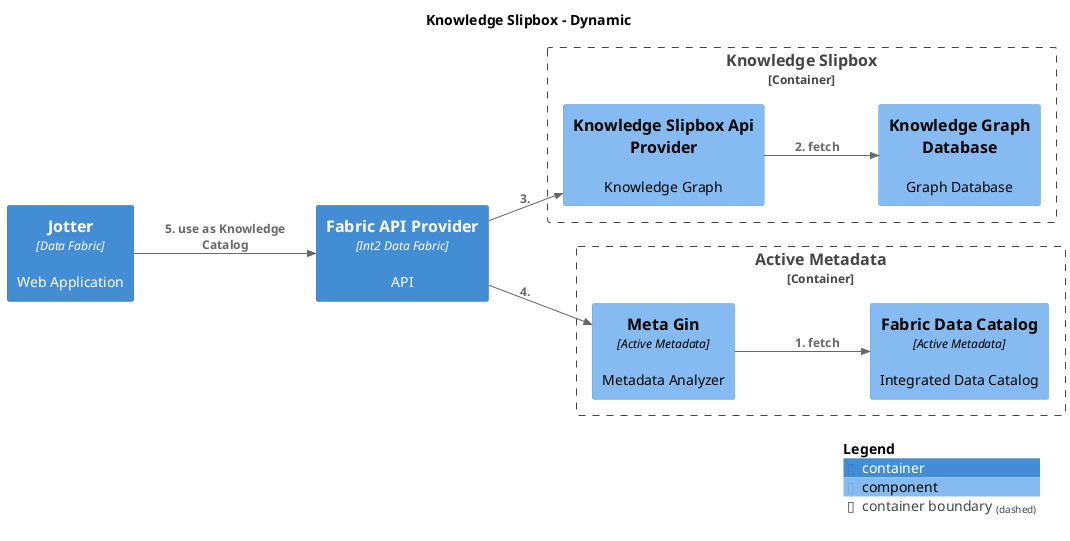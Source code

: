 @startuml
set separator none
title Knowledge Slipbox - Dynamic

left to right direction

!include <C4/C4>
!include <C4/C4_Context>
!include <C4/C4_Container>
!include <C4/C4_Component>

Container_Boundary("DataFabric.KnowledgeSlipbox_boundary", "Knowledge Slipbox", $tags="") {
  Component(DataFabric.KnowledgeSlipbox.KnowledgeGraphDatabase, "Knowledge Graph Database", $techn="", $descr="Graph Database", $tags="", $link="")
  Component(DataFabric.KnowledgeSlipbox.KnowledgeSlipboxApiProvider, "Knowledge Slipbox Api Provider", $techn="", $descr="Knowledge Graph", $tags="", $link="")
}

Container_Boundary("DataFabric.ActiveMetadata_boundary", "Active Metadata", $tags="") {
  Component(DataFabric.ActiveMetadata.MetaGin, "Meta Gin", $techn="Active Metadata", $descr="Metadata Analyzer", $tags="", $link="")
  Component(DataFabric.ActiveMetadata.FabricDataCatalog, "Fabric Data Catalog", $techn="Active Metadata", $descr="Integrated Data Catalog", $tags="", $link="")
}

Container(DataFabric.Jotter, "Jotter", $techn="Data Fabric", $descr="Web Application", $tags="", $link="")
Container(DataFabric.FabricAPIProvider, "Fabric API Provider", $techn="Int2 Data Fabric", $descr="API", $tags="", $link="")

Rel_D(DataFabric.ActiveMetadata.MetaGin, DataFabric.ActiveMetadata.FabricDataCatalog, "1. fetch", $techn="", $tags="", $link="")
Rel_D(DataFabric.KnowledgeSlipbox.KnowledgeSlipboxApiProvider, DataFabric.KnowledgeSlipbox.KnowledgeGraphDatabase, "2. fetch", $techn="", $tags="", $link="")
Rel_D(DataFabric.FabricAPIProvider, DataFabric.KnowledgeSlipbox.KnowledgeSlipboxApiProvider, "3. ", $techn="", $tags="", $link="")
Rel_D(DataFabric.FabricAPIProvider, DataFabric.ActiveMetadata.MetaGin, "4. ", $techn="", $tags="", $link="")
Rel_D(DataFabric.Jotter, DataFabric.FabricAPIProvider, "5. use as Knowledge Catalog", $techn="", $tags="", $link="")

SHOW_LEGEND(true)
@enduml
